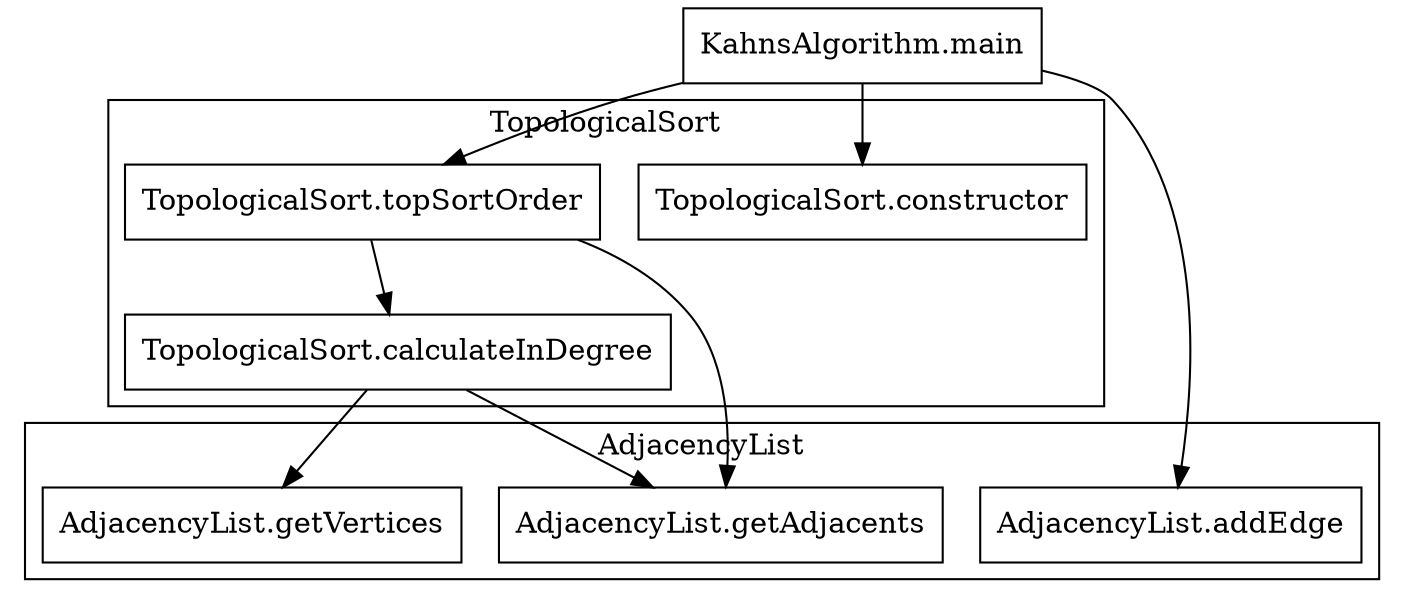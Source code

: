 digraph CallGraph {
    rankdir=TD;
    node [shape=box];

    // Main nodes
    main [label="KahnsAlgorithm.main"];
    addEdge [label="AdjacencyList.addEdge"];
    TopologicalSort_constructor [label="TopologicalSort.constructor"];
    topSortOrder [label="TopologicalSort.topSortOrder"];
    calculateInDegree [label="TopologicalSort.calculateInDegree"];
    getVertices [label="AdjacencyList.getVertices"];
    getAdjacents [label="AdjacencyList.getAdjacents"];

    // Edges
    main -> addEdge;
    main -> TopologicalSort_constructor;
    main -> topSortOrder;
    topSortOrder -> calculateInDegree;
    topSortOrder -> getAdjacents;
    calculateInDegree -> getVertices;
    calculateInDegree -> getAdjacents;

    // Subgraphs
    subgraph cluster_AdjacencyList {
        label="AdjacencyList";
        addEdge;
        getVertices;
        getAdjacents;
    }

    subgraph cluster_TopologicalSort {
        label="TopologicalSort";
        TopologicalSort_constructor;
        topSortOrder;
        calculateInDegree;
    }
}

